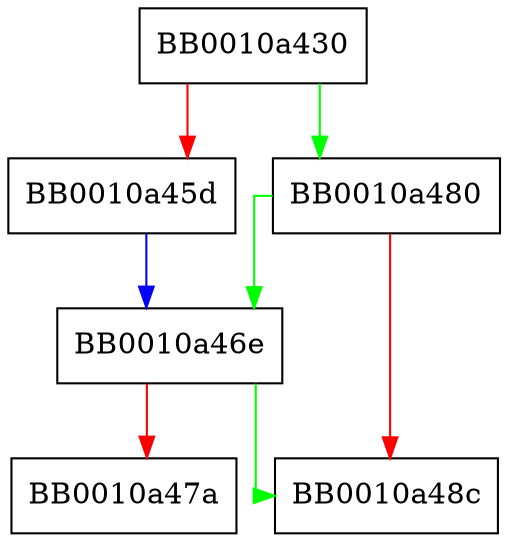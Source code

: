 digraph FUN_0010a430 {
  node [shape="box"];
  graph [splines=ortho];
  BB0010a430 -> BB0010a480 [color="green"];
  BB0010a430 -> BB0010a45d [color="red"];
  BB0010a45d -> BB0010a46e [color="blue"];
  BB0010a46e -> BB0010a48c [color="green"];
  BB0010a46e -> BB0010a47a [color="red"];
  BB0010a480 -> BB0010a46e [color="green"];
  BB0010a480 -> BB0010a48c [color="red"];
}